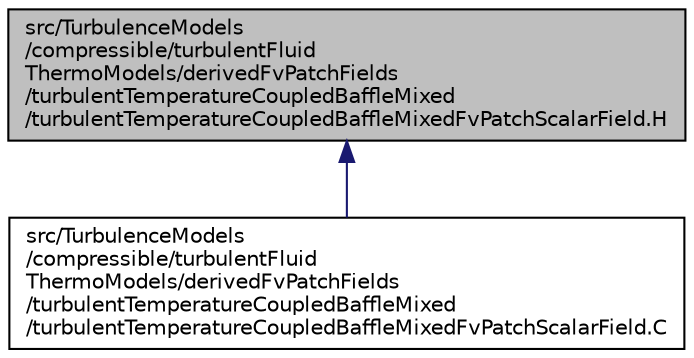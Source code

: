digraph "src/TurbulenceModels/compressible/turbulentFluidThermoModels/derivedFvPatchFields/turbulentTemperatureCoupledBaffleMixed/turbulentTemperatureCoupledBaffleMixedFvPatchScalarField.H"
{
  bgcolor="transparent";
  edge [fontname="Helvetica",fontsize="10",labelfontname="Helvetica",labelfontsize="10"];
  node [fontname="Helvetica",fontsize="10",shape=record];
  Node1 [label="src/TurbulenceModels\l/compressible/turbulentFluid\lThermoModels/derivedFvPatchFields\l/turbulentTemperatureCoupledBaffleMixed\l/turbulentTemperatureCoupledBaffleMixedFvPatchScalarField.H",height=0.2,width=0.4,color="black", fillcolor="grey75", style="filled", fontcolor="black"];
  Node1 -> Node2 [dir="back",color="midnightblue",fontsize="10",style="solid",fontname="Helvetica"];
  Node2 [label="src/TurbulenceModels\l/compressible/turbulentFluid\lThermoModels/derivedFvPatchFields\l/turbulentTemperatureCoupledBaffleMixed\l/turbulentTemperatureCoupledBaffleMixedFvPatchScalarField.C",height=0.2,width=0.4,color="black",URL="$a10761.html"];
}
